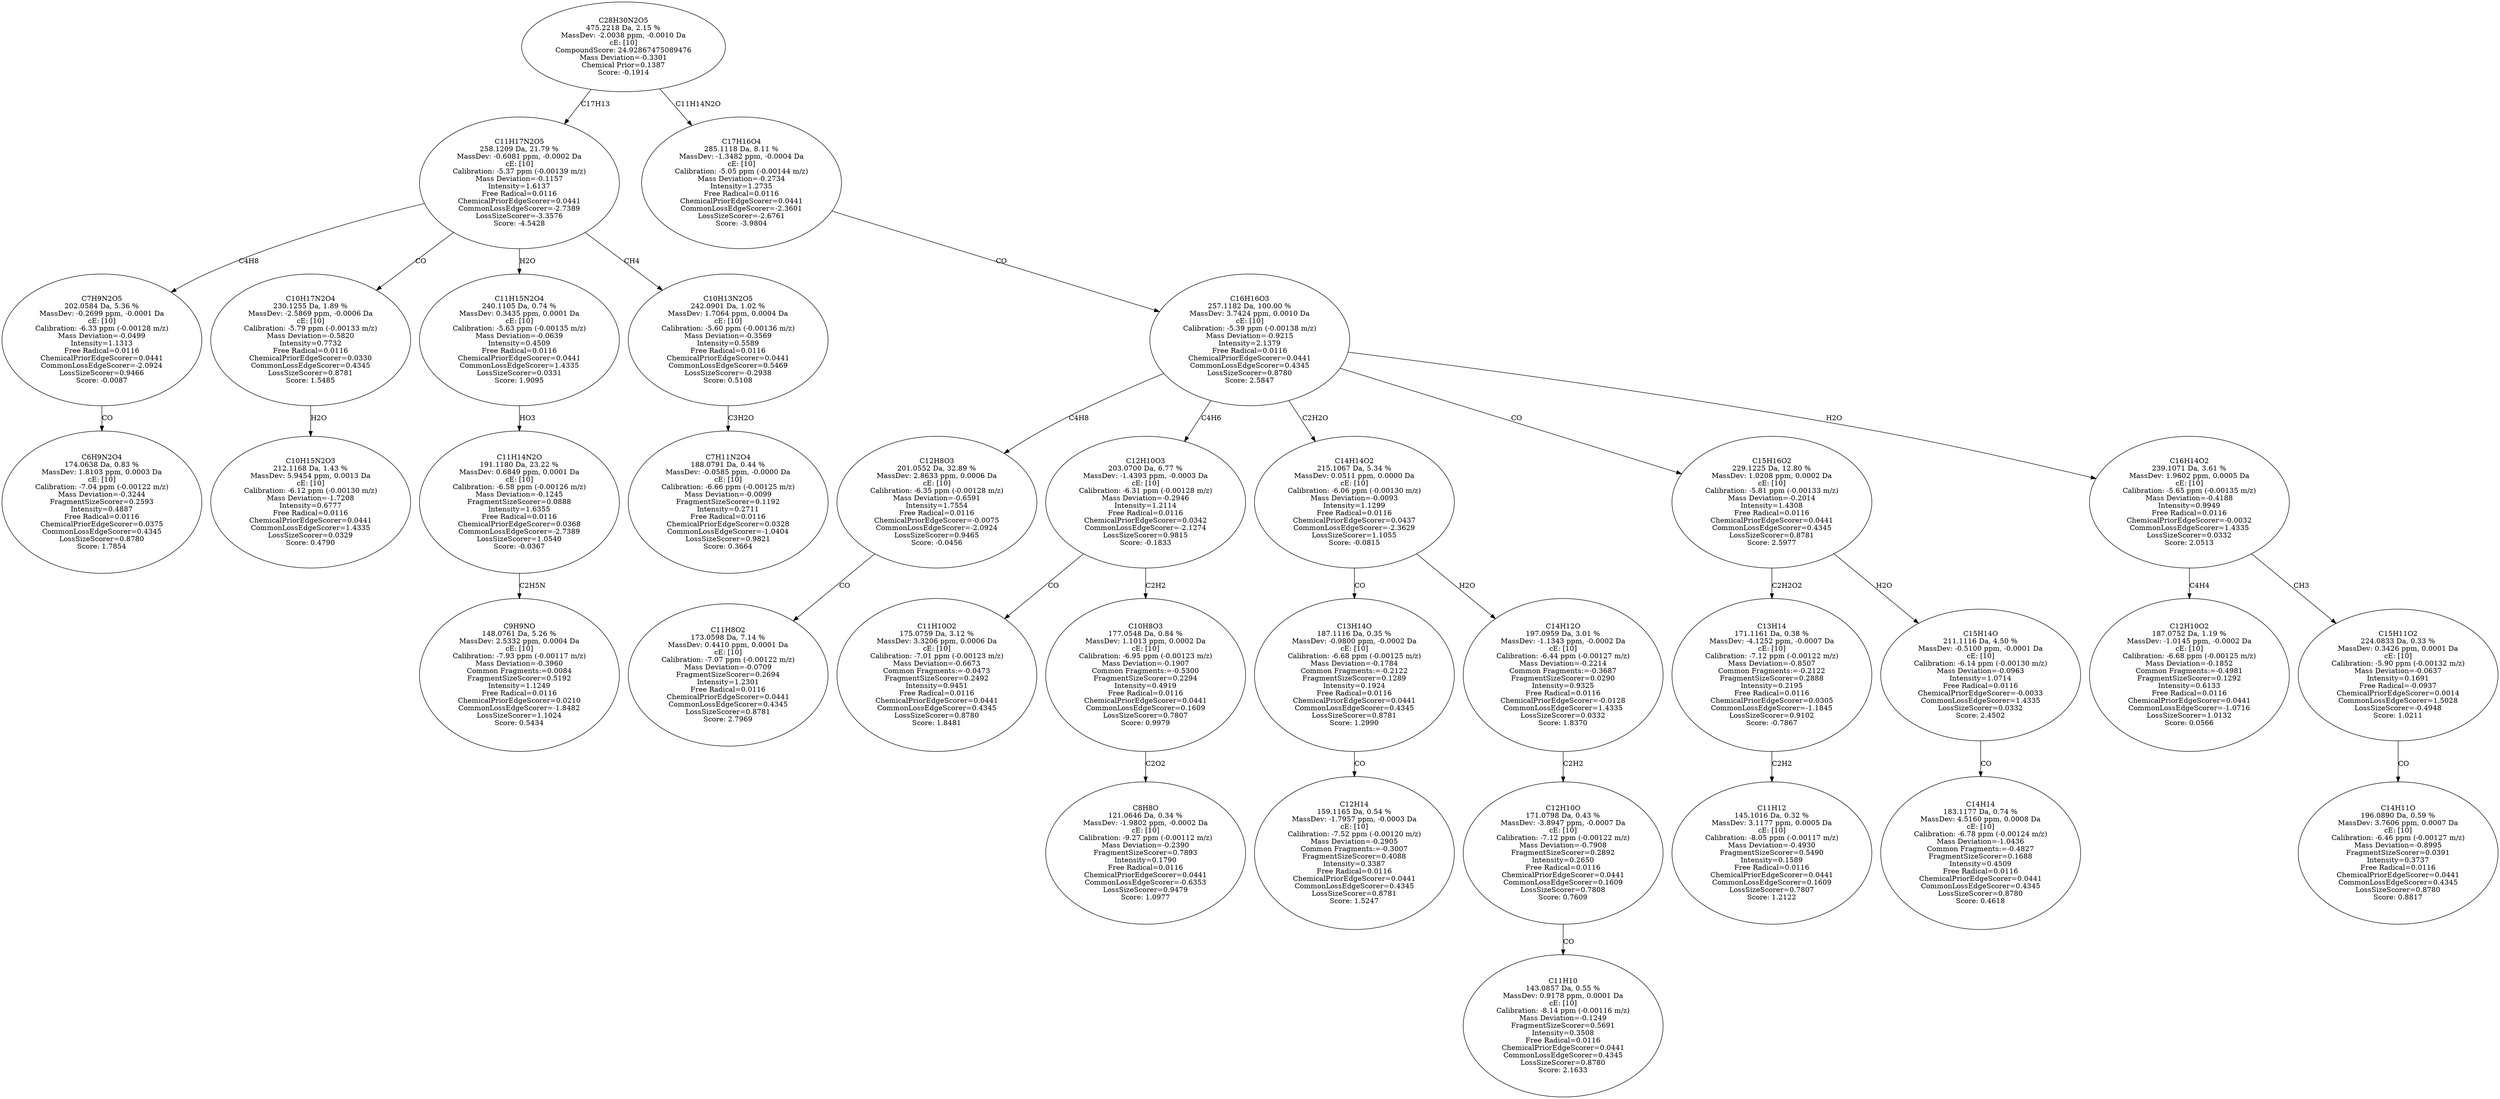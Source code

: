 strict digraph {
v1 [label="C6H9N2O4\n174.0638 Da, 0.83 %\nMassDev: 1.8103 ppm, 0.0003 Da\ncE: [10]\nCalibration: -7.04 ppm (-0.00122 m/z)\nMass Deviation=-0.3244\nFragmentSizeScorer=0.2593\nIntensity=0.4887\nFree Radical=0.0116\nChemicalPriorEdgeScorer=0.0375\nCommonLossEdgeScorer=0.4345\nLossSizeScorer=0.8780\nScore: 1.7854"];
v2 [label="C7H9N2O5\n202.0584 Da, 5.36 %\nMassDev: -0.2699 ppm, -0.0001 Da\ncE: [10]\nCalibration: -6.33 ppm (-0.00128 m/z)\nMass Deviation=-0.0499\nIntensity=1.1313\nFree Radical=0.0116\nChemicalPriorEdgeScorer=0.0441\nCommonLossEdgeScorer=-2.0924\nLossSizeScorer=0.9466\nScore: -0.0087"];
v3 [label="C10H15N2O3\n212.1168 Da, 1.43 %\nMassDev: 5.9454 ppm, 0.0013 Da\ncE: [10]\nCalibration: -6.12 ppm (-0.00130 m/z)\nMass Deviation=-1.7208\nIntensity=0.6777\nFree Radical=0.0116\nChemicalPriorEdgeScorer=0.0441\nCommonLossEdgeScorer=1.4335\nLossSizeScorer=0.0329\nScore: 0.4790"];
v4 [label="C10H17N2O4\n230.1255 Da, 1.89 %\nMassDev: -2.5869 ppm, -0.0006 Da\ncE: [10]\nCalibration: -5.79 ppm (-0.00133 m/z)\nMass Deviation=-0.5820\nIntensity=0.7732\nFree Radical=0.0116\nChemicalPriorEdgeScorer=0.0330\nCommonLossEdgeScorer=0.4345\nLossSizeScorer=0.8781\nScore: 1.5485"];
v5 [label="C9H9NO\n148.0761 Da, 5.26 %\nMassDev: 2.5332 ppm, 0.0004 Da\ncE: [10]\nCalibration: -7.93 ppm (-0.00117 m/z)\nMass Deviation=-0.3960\nCommon Fragments:=0.0084\nFragmentSizeScorer=0.5192\nIntensity=1.1249\nFree Radical=0.0116\nChemicalPriorEdgeScorer=0.0210\nCommonLossEdgeScorer=-1.8482\nLossSizeScorer=1.1024\nScore: 0.5434"];
v6 [label="C11H14N2O\n191.1180 Da, 23.22 %\nMassDev: 0.6849 ppm, 0.0001 Da\ncE: [10]\nCalibration: -6.58 ppm (-0.00126 m/z)\nMass Deviation=-0.1245\nFragmentSizeScorer=0.0888\nIntensity=1.6355\nFree Radical=0.0116\nChemicalPriorEdgeScorer=0.0368\nCommonLossEdgeScorer=-2.7389\nLossSizeScorer=1.0540\nScore: -0.0367"];
v7 [label="C11H15N2O4\n240.1105 Da, 0.74 %\nMassDev: 0.3435 ppm, 0.0001 Da\ncE: [10]\nCalibration: -5.63 ppm (-0.00135 m/z)\nMass Deviation=-0.0639\nIntensity=0.4509\nFree Radical=0.0116\nChemicalPriorEdgeScorer=0.0441\nCommonLossEdgeScorer=1.4335\nLossSizeScorer=0.0331\nScore: 1.9095"];
v8 [label="C7H11N2O4\n188.0791 Da, 0.44 %\nMassDev: -0.0585 ppm, -0.0000 Da\ncE: [10]\nCalibration: -6.66 ppm (-0.00125 m/z)\nMass Deviation=-0.0099\nFragmentSizeScorer=0.1192\nIntensity=0.2711\nFree Radical=0.0116\nChemicalPriorEdgeScorer=0.0328\nCommonLossEdgeScorer=-1.0404\nLossSizeScorer=0.9821\nScore: 0.3664"];
v9 [label="C10H13N2O5\n242.0901 Da, 1.02 %\nMassDev: 1.7064 ppm, 0.0004 Da\ncE: [10]\nCalibration: -5.60 ppm (-0.00136 m/z)\nMass Deviation=-0.3569\nIntensity=0.5589\nFree Radical=0.0116\nChemicalPriorEdgeScorer=0.0441\nCommonLossEdgeScorer=0.5469\nLossSizeScorer=-0.2938\nScore: 0.5108"];
v10 [label="C11H17N2O5\n258.1209 Da, 21.79 %\nMassDev: -0.6081 ppm, -0.0002 Da\ncE: [10]\nCalibration: -5.37 ppm (-0.00139 m/z)\nMass Deviation=-0.1157\nIntensity=1.6137\nFree Radical=0.0116\nChemicalPriorEdgeScorer=0.0441\nCommonLossEdgeScorer=-2.7389\nLossSizeScorer=-3.3576\nScore: -4.5428"];
v11 [label="C11H8O2\n173.0598 Da, 7.14 %\nMassDev: 0.4410 ppm, 0.0001 Da\ncE: [10]\nCalibration: -7.07 ppm (-0.00122 m/z)\nMass Deviation=-0.0709\nFragmentSizeScorer=0.2694\nIntensity=1.2301\nFree Radical=0.0116\nChemicalPriorEdgeScorer=0.0441\nCommonLossEdgeScorer=0.4345\nLossSizeScorer=0.8781\nScore: 2.7969"];
v12 [label="C12H8O3\n201.0552 Da, 32.89 %\nMassDev: 2.8633 ppm, 0.0006 Da\ncE: [10]\nCalibration: -6.35 ppm (-0.00128 m/z)\nMass Deviation=-0.6591\nIntensity=1.7554\nFree Radical=0.0116\nChemicalPriorEdgeScorer=-0.0075\nCommonLossEdgeScorer=-2.0924\nLossSizeScorer=0.9465\nScore: -0.0456"];
v13 [label="C11H10O2\n175.0759 Da, 3.12 %\nMassDev: 3.3206 ppm, 0.0006 Da\ncE: [10]\nCalibration: -7.01 ppm (-0.00123 m/z)\nMass Deviation=-0.6673\nCommon Fragments:=-0.0473\nFragmentSizeScorer=0.2492\nIntensity=0.9451\nFree Radical=0.0116\nChemicalPriorEdgeScorer=0.0441\nCommonLossEdgeScorer=0.4345\nLossSizeScorer=0.8780\nScore: 1.8481"];
v14 [label="C8H8O\n121.0646 Da, 0.34 %\nMassDev: -1.9802 ppm, -0.0002 Da\ncE: [10]\nCalibration: -9.27 ppm (-0.00112 m/z)\nMass Deviation=-0.2390\nFragmentSizeScorer=0.7893\nIntensity=0.1790\nFree Radical=0.0116\nChemicalPriorEdgeScorer=0.0441\nCommonLossEdgeScorer=-0.6353\nLossSizeScorer=0.9479\nScore: 1.0977"];
v15 [label="C10H8O3\n177.0548 Da, 0.84 %\nMassDev: 1.1013 ppm, 0.0002 Da\ncE: [10]\nCalibration: -6.95 ppm (-0.00123 m/z)\nMass Deviation=-0.1907\nCommon Fragments:=-0.5300\nFragmentSizeScorer=0.2294\nIntensity=0.4919\nFree Radical=0.0116\nChemicalPriorEdgeScorer=0.0441\nCommonLossEdgeScorer=0.1609\nLossSizeScorer=0.7807\nScore: 0.9979"];
v16 [label="C12H10O3\n203.0700 Da, 6.77 %\nMassDev: -1.4393 ppm, -0.0003 Da\ncE: [10]\nCalibration: -6.31 ppm (-0.00128 m/z)\nMass Deviation=-0.2946\nIntensity=1.2114\nFree Radical=0.0116\nChemicalPriorEdgeScorer=0.0342\nCommonLossEdgeScorer=-2.1274\nLossSizeScorer=0.9815\nScore: -0.1833"];
v17 [label="C12H14\n159.1165 Da, 0.54 %\nMassDev: -1.7957 ppm, -0.0003 Da\ncE: [10]\nCalibration: -7.52 ppm (-0.00120 m/z)\nMass Deviation=-0.2905\nCommon Fragments:=-0.3007\nFragmentSizeScorer=0.4088\nIntensity=0.3387\nFree Radical=0.0116\nChemicalPriorEdgeScorer=0.0441\nCommonLossEdgeScorer=0.4345\nLossSizeScorer=0.8781\nScore: 1.5247"];
v18 [label="C13H14O\n187.1116 Da, 0.35 %\nMassDev: -0.9800 ppm, -0.0002 Da\ncE: [10]\nCalibration: -6.68 ppm (-0.00125 m/z)\nMass Deviation=-0.1784\nCommon Fragments:=-0.2122\nFragmentSizeScorer=0.1289\nIntensity=0.1924\nFree Radical=0.0116\nChemicalPriorEdgeScorer=0.0441\nCommonLossEdgeScorer=0.4345\nLossSizeScorer=0.8781\nScore: 1.2990"];
v19 [label="C11H10\n143.0857 Da, 0.55 %\nMassDev: 0.9178 ppm, 0.0001 Da\ncE: [10]\nCalibration: -8.14 ppm (-0.00116 m/z)\nMass Deviation=-0.1249\nFragmentSizeScorer=0.5691\nIntensity=0.3508\nFree Radical=0.0116\nChemicalPriorEdgeScorer=0.0441\nCommonLossEdgeScorer=0.4345\nLossSizeScorer=0.8780\nScore: 2.1633"];
v20 [label="C12H10O\n171.0798 Da, 0.43 %\nMassDev: -3.8947 ppm, -0.0007 Da\ncE: [10]\nCalibration: -7.12 ppm (-0.00122 m/z)\nMass Deviation=-0.7908\nFragmentSizeScorer=0.2892\nIntensity=0.2650\nFree Radical=0.0116\nChemicalPriorEdgeScorer=0.0441\nCommonLossEdgeScorer=0.1609\nLossSizeScorer=0.7808\nScore: 0.7609"];
v21 [label="C14H12O\n197.0959 Da, 3.01 %\nMassDev: -1.1343 ppm, -0.0002 Da\ncE: [10]\nCalibration: -6.44 ppm (-0.00127 m/z)\nMass Deviation=-0.2214\nCommon Fragments:=-0.3687\nFragmentSizeScorer=0.0290\nIntensity=0.9325\nFree Radical=0.0116\nChemicalPriorEdgeScorer=-0.0128\nCommonLossEdgeScorer=1.4335\nLossSizeScorer=0.0332\nScore: 1.8370"];
v22 [label="C14H14O2\n215.1067 Da, 5.34 %\nMassDev: 0.0511 ppm, 0.0000 Da\ncE: [10]\nCalibration: -6.06 ppm (-0.00130 m/z)\nMass Deviation=-0.0093\nIntensity=1.1299\nFree Radical=0.0116\nChemicalPriorEdgeScorer=0.0437\nCommonLossEdgeScorer=-2.3629\nLossSizeScorer=1.1055\nScore: -0.0815"];
v23 [label="C11H12\n145.1016 Da, 0.32 %\nMassDev: 3.1177 ppm, 0.0005 Da\ncE: [10]\nCalibration: -8.05 ppm (-0.00117 m/z)\nMass Deviation=-0.4930\nFragmentSizeScorer=0.5490\nIntensity=0.1589\nFree Radical=0.0116\nChemicalPriorEdgeScorer=0.0441\nCommonLossEdgeScorer=0.1609\nLossSizeScorer=0.7807\nScore: 1.2122"];
v24 [label="C13H14\n171.1161 Da, 0.38 %\nMassDev: -4.1252 ppm, -0.0007 Da\ncE: [10]\nCalibration: -7.12 ppm (-0.00122 m/z)\nMass Deviation=-0.8507\nCommon Fragments:=-0.2122\nFragmentSizeScorer=0.2888\nIntensity=0.2195\nFree Radical=0.0116\nChemicalPriorEdgeScorer=0.0305\nCommonLossEdgeScorer=-1.1845\nLossSizeScorer=0.9102\nScore: -0.7867"];
v25 [label="C14H14\n183.1177 Da, 0.74 %\nMassDev: 4.5160 ppm, 0.0008 Da\ncE: [10]\nCalibration: -6.78 ppm (-0.00124 m/z)\nMass Deviation=-1.0436\nCommon Fragments:=-0.4827\nFragmentSizeScorer=0.1688\nIntensity=0.4509\nFree Radical=0.0116\nChemicalPriorEdgeScorer=0.0441\nCommonLossEdgeScorer=0.4345\nLossSizeScorer=0.8780\nScore: 0.4618"];
v26 [label="C15H14O\n211.1116 Da, 4.50 %\nMassDev: -0.5100 ppm, -0.0001 Da\ncE: [10]\nCalibration: -6.14 ppm (-0.00130 m/z)\nMass Deviation=-0.0963\nIntensity=1.0714\nFree Radical=0.0116\nChemicalPriorEdgeScorer=-0.0033\nCommonLossEdgeScorer=1.4335\nLossSizeScorer=0.0332\nScore: 2.4502"];
v27 [label="C15H16O2\n229.1225 Da, 12.80 %\nMassDev: 1.0208 ppm, 0.0002 Da\ncE: [10]\nCalibration: -5.81 ppm (-0.00133 m/z)\nMass Deviation=-0.2014\nIntensity=1.4308\nFree Radical=0.0116\nChemicalPriorEdgeScorer=0.0441\nCommonLossEdgeScorer=0.4345\nLossSizeScorer=0.8781\nScore: 2.5977"];
v28 [label="C12H10O2\n187.0752 Da, 1.19 %\nMassDev: -1.0145 ppm, -0.0002 Da\ncE: [10]\nCalibration: -6.68 ppm (-0.00125 m/z)\nMass Deviation=-0.1852\nCommon Fragments:=-0.4981\nFragmentSizeScorer=0.1292\nIntensity=0.6133\nFree Radical=0.0116\nChemicalPriorEdgeScorer=0.0441\nCommonLossEdgeScorer=-1.0716\nLossSizeScorer=1.0132\nScore: 0.0566"];
v29 [label="C14H11O\n196.0890 Da, 0.59 %\nMassDev: 3.7606 ppm, 0.0007 Da\ncE: [10]\nCalibration: -6.46 ppm (-0.00127 m/z)\nMass Deviation=-0.8995\nFragmentSizeScorer=0.0391\nIntensity=0.3737\nFree Radical=0.0116\nChemicalPriorEdgeScorer=0.0441\nCommonLossEdgeScorer=0.4345\nLossSizeScorer=0.8780\nScore: 0.8817"];
v30 [label="C15H11O2\n224.0833 Da, 0.33 %\nMassDev: 0.3426 ppm, 0.0001 Da\ncE: [10]\nCalibration: -5.90 ppm (-0.00132 m/z)\nMass Deviation=-0.0637\nIntensity=0.1691\nFree Radical=-0.0937\nChemicalPriorEdgeScorer=0.0014\nCommonLossEdgeScorer=1.5028\nLossSizeScorer=-0.4948\nScore: 1.0211"];
v31 [label="C16H14O2\n239.1071 Da, 3.61 %\nMassDev: 1.9602 ppm, 0.0005 Da\ncE: [10]\nCalibration: -5.65 ppm (-0.00135 m/z)\nMass Deviation=-0.4188\nIntensity=0.9949\nFree Radical=0.0116\nChemicalPriorEdgeScorer=-0.0032\nCommonLossEdgeScorer=1.4335\nLossSizeScorer=0.0332\nScore: 2.0513"];
v32 [label="C16H16O3\n257.1182 Da, 100.00 %\nMassDev: 3.7424 ppm, 0.0010 Da\ncE: [10]\nCalibration: -5.39 ppm (-0.00138 m/z)\nMass Deviation=-0.9215\nIntensity=2.1379\nFree Radical=0.0116\nChemicalPriorEdgeScorer=0.0441\nCommonLossEdgeScorer=0.4345\nLossSizeScorer=0.8780\nScore: 2.5847"];
v33 [label="C17H16O4\n285.1118 Da, 8.11 %\nMassDev: -1.3482 ppm, -0.0004 Da\ncE: [10]\nCalibration: -5.05 ppm (-0.00144 m/z)\nMass Deviation=-0.2734\nIntensity=1.2735\nFree Radical=0.0116\nChemicalPriorEdgeScorer=0.0441\nCommonLossEdgeScorer=-2.3601\nLossSizeScorer=-2.6761\nScore: -3.9804"];
v34 [label="C28H30N2O5\n475.2218 Da, 2.15 %\nMassDev: -2.0038 ppm, -0.0010 Da\ncE: [10]\nCompoundScore: 24.92867475089476\nMass Deviation=-0.3301\nChemical Prior=0.1387\nScore: -0.1914"];
v2 -> v1 [label="CO"];
v10 -> v2 [label="C4H8"];
v4 -> v3 [label="H2O"];
v10 -> v4 [label="CO"];
v6 -> v5 [label="C2H5N"];
v7 -> v6 [label="HO3"];
v10 -> v7 [label="H2O"];
v9 -> v8 [label="C3H2O"];
v10 -> v9 [label="CH4"];
v34 -> v10 [label="C17H13"];
v12 -> v11 [label="CO"];
v32 -> v12 [label="C4H8"];
v16 -> v13 [label="CO"];
v15 -> v14 [label="C2O2"];
v16 -> v15 [label="C2H2"];
v32 -> v16 [label="C4H6"];
v18 -> v17 [label="CO"];
v22 -> v18 [label="CO"];
v20 -> v19 [label="CO"];
v21 -> v20 [label="C2H2"];
v22 -> v21 [label="H2O"];
v32 -> v22 [label="C2H2O"];
v24 -> v23 [label="C2H2"];
v27 -> v24 [label="C2H2O2"];
v26 -> v25 [label="CO"];
v27 -> v26 [label="H2O"];
v32 -> v27 [label="CO"];
v31 -> v28 [label="C4H4"];
v30 -> v29 [label="CO"];
v31 -> v30 [label="CH3"];
v32 -> v31 [label="H2O"];
v33 -> v32 [label="CO"];
v34 -> v33 [label="C11H14N2O"];
}
